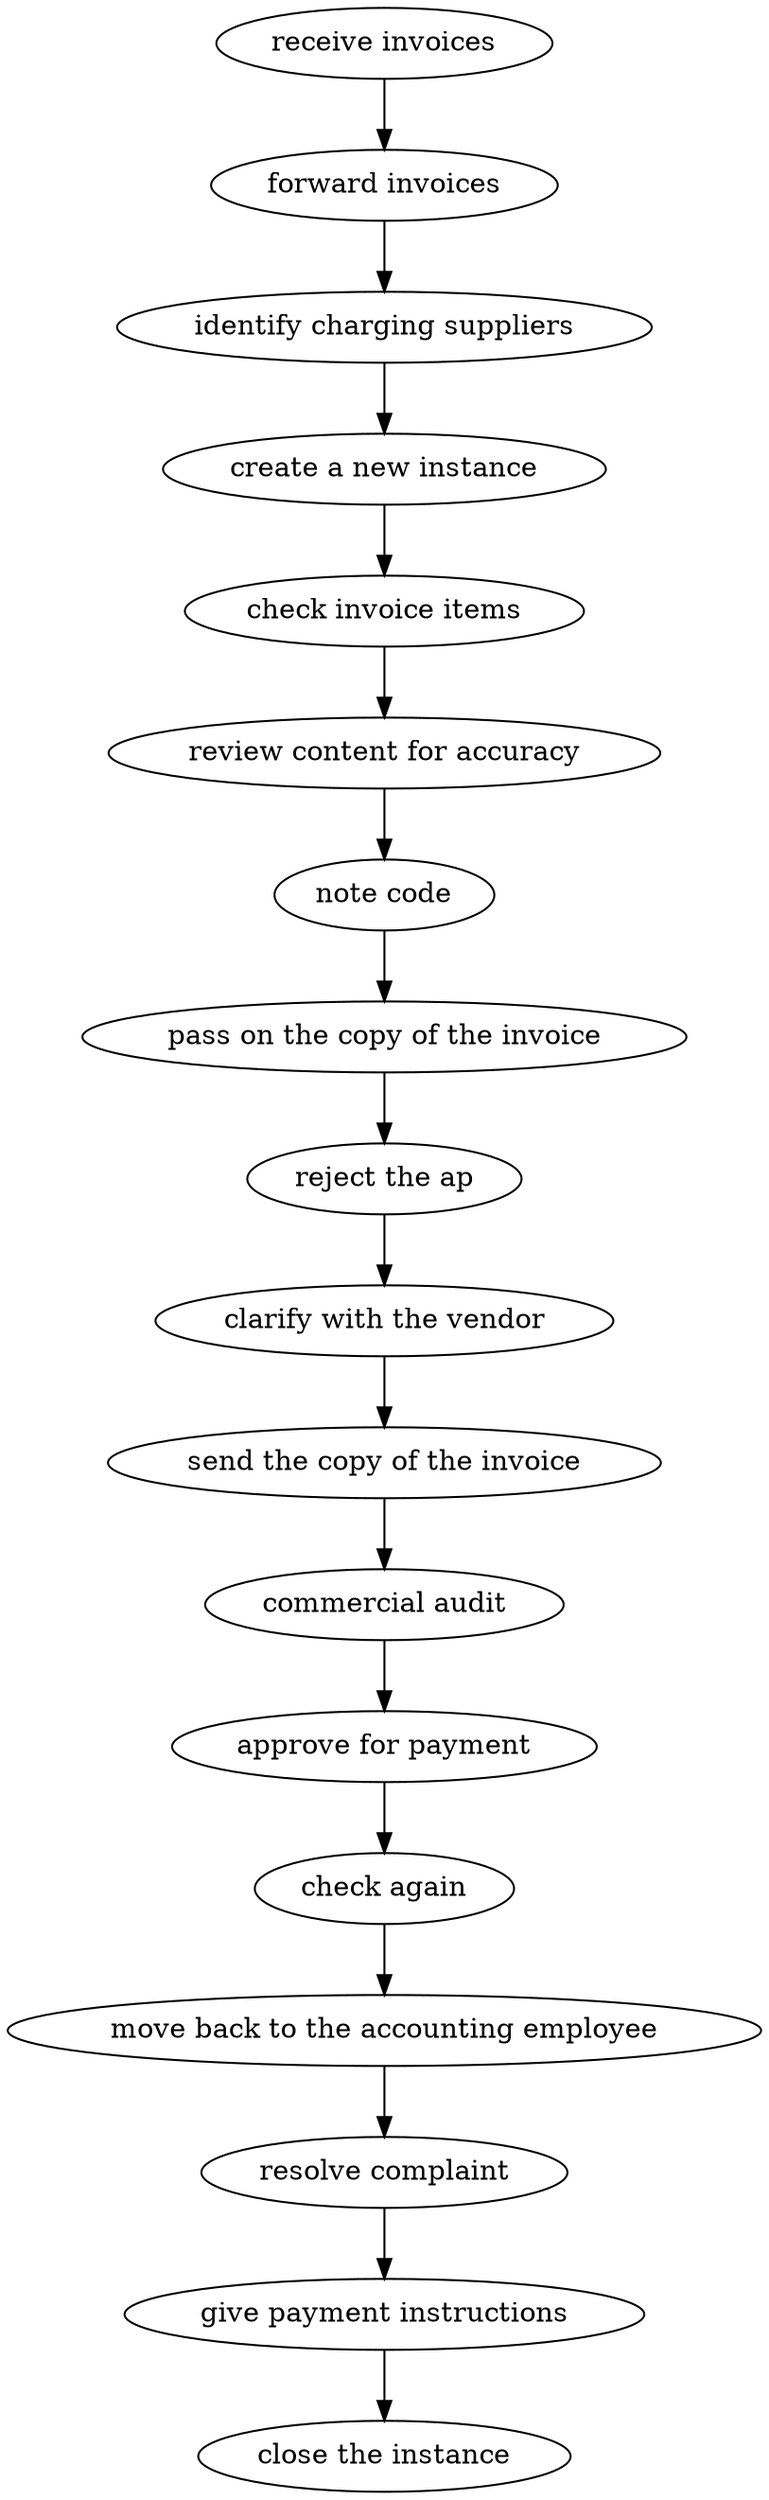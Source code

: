 strict digraph "doc-6.1" {
	graph [name="doc-6.1"];
	"receive invoices"	[attrs="{'type': 'Activity', 'label': 'receive invoices'}"];
	"forward invoices"	[attrs="{'type': 'Activity', 'label': 'forward invoices'}"];
	"receive invoices" -> "forward invoices"	[attrs="{'type': 'flow', 'label': 'flow'}"];
	"identify charging suppliers"	[attrs="{'type': 'Activity', 'label': 'identify charging suppliers'}"];
	"forward invoices" -> "identify charging suppliers"	[attrs="{'type': 'flow', 'label': 'flow'}"];
	"create a new instance"	[attrs="{'type': 'Activity', 'label': 'create a new instance'}"];
	"identify charging suppliers" -> "create a new instance"	[attrs="{'type': 'flow', 'label': 'flow'}"];
	"check invoice items"	[attrs="{'type': 'Activity', 'label': 'check invoice items'}"];
	"create a new instance" -> "check invoice items"	[attrs="{'type': 'flow', 'label': 'flow'}"];
	"review content for accuracy"	[attrs="{'type': 'Activity', 'label': 'review content for accuracy'}"];
	"check invoice items" -> "review content for accuracy"	[attrs="{'type': 'flow', 'label': 'flow'}"];
	"note code"	[attrs="{'type': 'Activity', 'label': 'note code'}"];
	"review content for accuracy" -> "note code"	[attrs="{'type': 'flow', 'label': 'flow'}"];
	"pass on the copy of the invoice"	[attrs="{'type': 'Activity', 'label': 'pass on the copy of the invoice'}"];
	"note code" -> "pass on the copy of the invoice"	[attrs="{'type': 'flow', 'label': 'flow'}"];
	"reject the ap"	[attrs="{'type': 'Activity', 'label': 'reject the ap'}"];
	"pass on the copy of the invoice" -> "reject the ap"	[attrs="{'type': 'flow', 'label': 'flow'}"];
	"clarify with the vendor"	[attrs="{'type': 'Activity', 'label': 'clarify with the vendor'}"];
	"reject the ap" -> "clarify with the vendor"	[attrs="{'type': 'flow', 'label': 'flow'}"];
	"send the copy of the invoice"	[attrs="{'type': 'Activity', 'label': 'send the copy of the invoice'}"];
	"clarify with the vendor" -> "send the copy of the invoice"	[attrs="{'type': 'flow', 'label': 'flow'}"];
	"commercial audit"	[attrs="{'type': 'Activity', 'label': 'commercial audit'}"];
	"send the copy of the invoice" -> "commercial audit"	[attrs="{'type': 'flow', 'label': 'flow'}"];
	"approve for payment"	[attrs="{'type': 'Activity', 'label': 'approve for payment'}"];
	"commercial audit" -> "approve for payment"	[attrs="{'type': 'flow', 'label': 'flow'}"];
	"check again"	[attrs="{'type': 'Activity', 'label': 'check again'}"];
	"approve for payment" -> "check again"	[attrs="{'type': 'flow', 'label': 'flow'}"];
	"move back to the accounting employee"	[attrs="{'type': 'Activity', 'label': 'move back to the accounting employee'}"];
	"check again" -> "move back to the accounting employee"	[attrs="{'type': 'flow', 'label': 'flow'}"];
	"resolve complaint"	[attrs="{'type': 'Activity', 'label': 'resolve complaint'}"];
	"move back to the accounting employee" -> "resolve complaint"	[attrs="{'type': 'flow', 'label': 'flow'}"];
	"give payment instructions"	[attrs="{'type': 'Activity', 'label': 'give payment instructions'}"];
	"resolve complaint" -> "give payment instructions"	[attrs="{'type': 'flow', 'label': 'flow'}"];
	"close the instance"	[attrs="{'type': 'Activity', 'label': 'close the instance'}"];
	"give payment instructions" -> "close the instance"	[attrs="{'type': 'flow', 'label': 'flow'}"];
}
